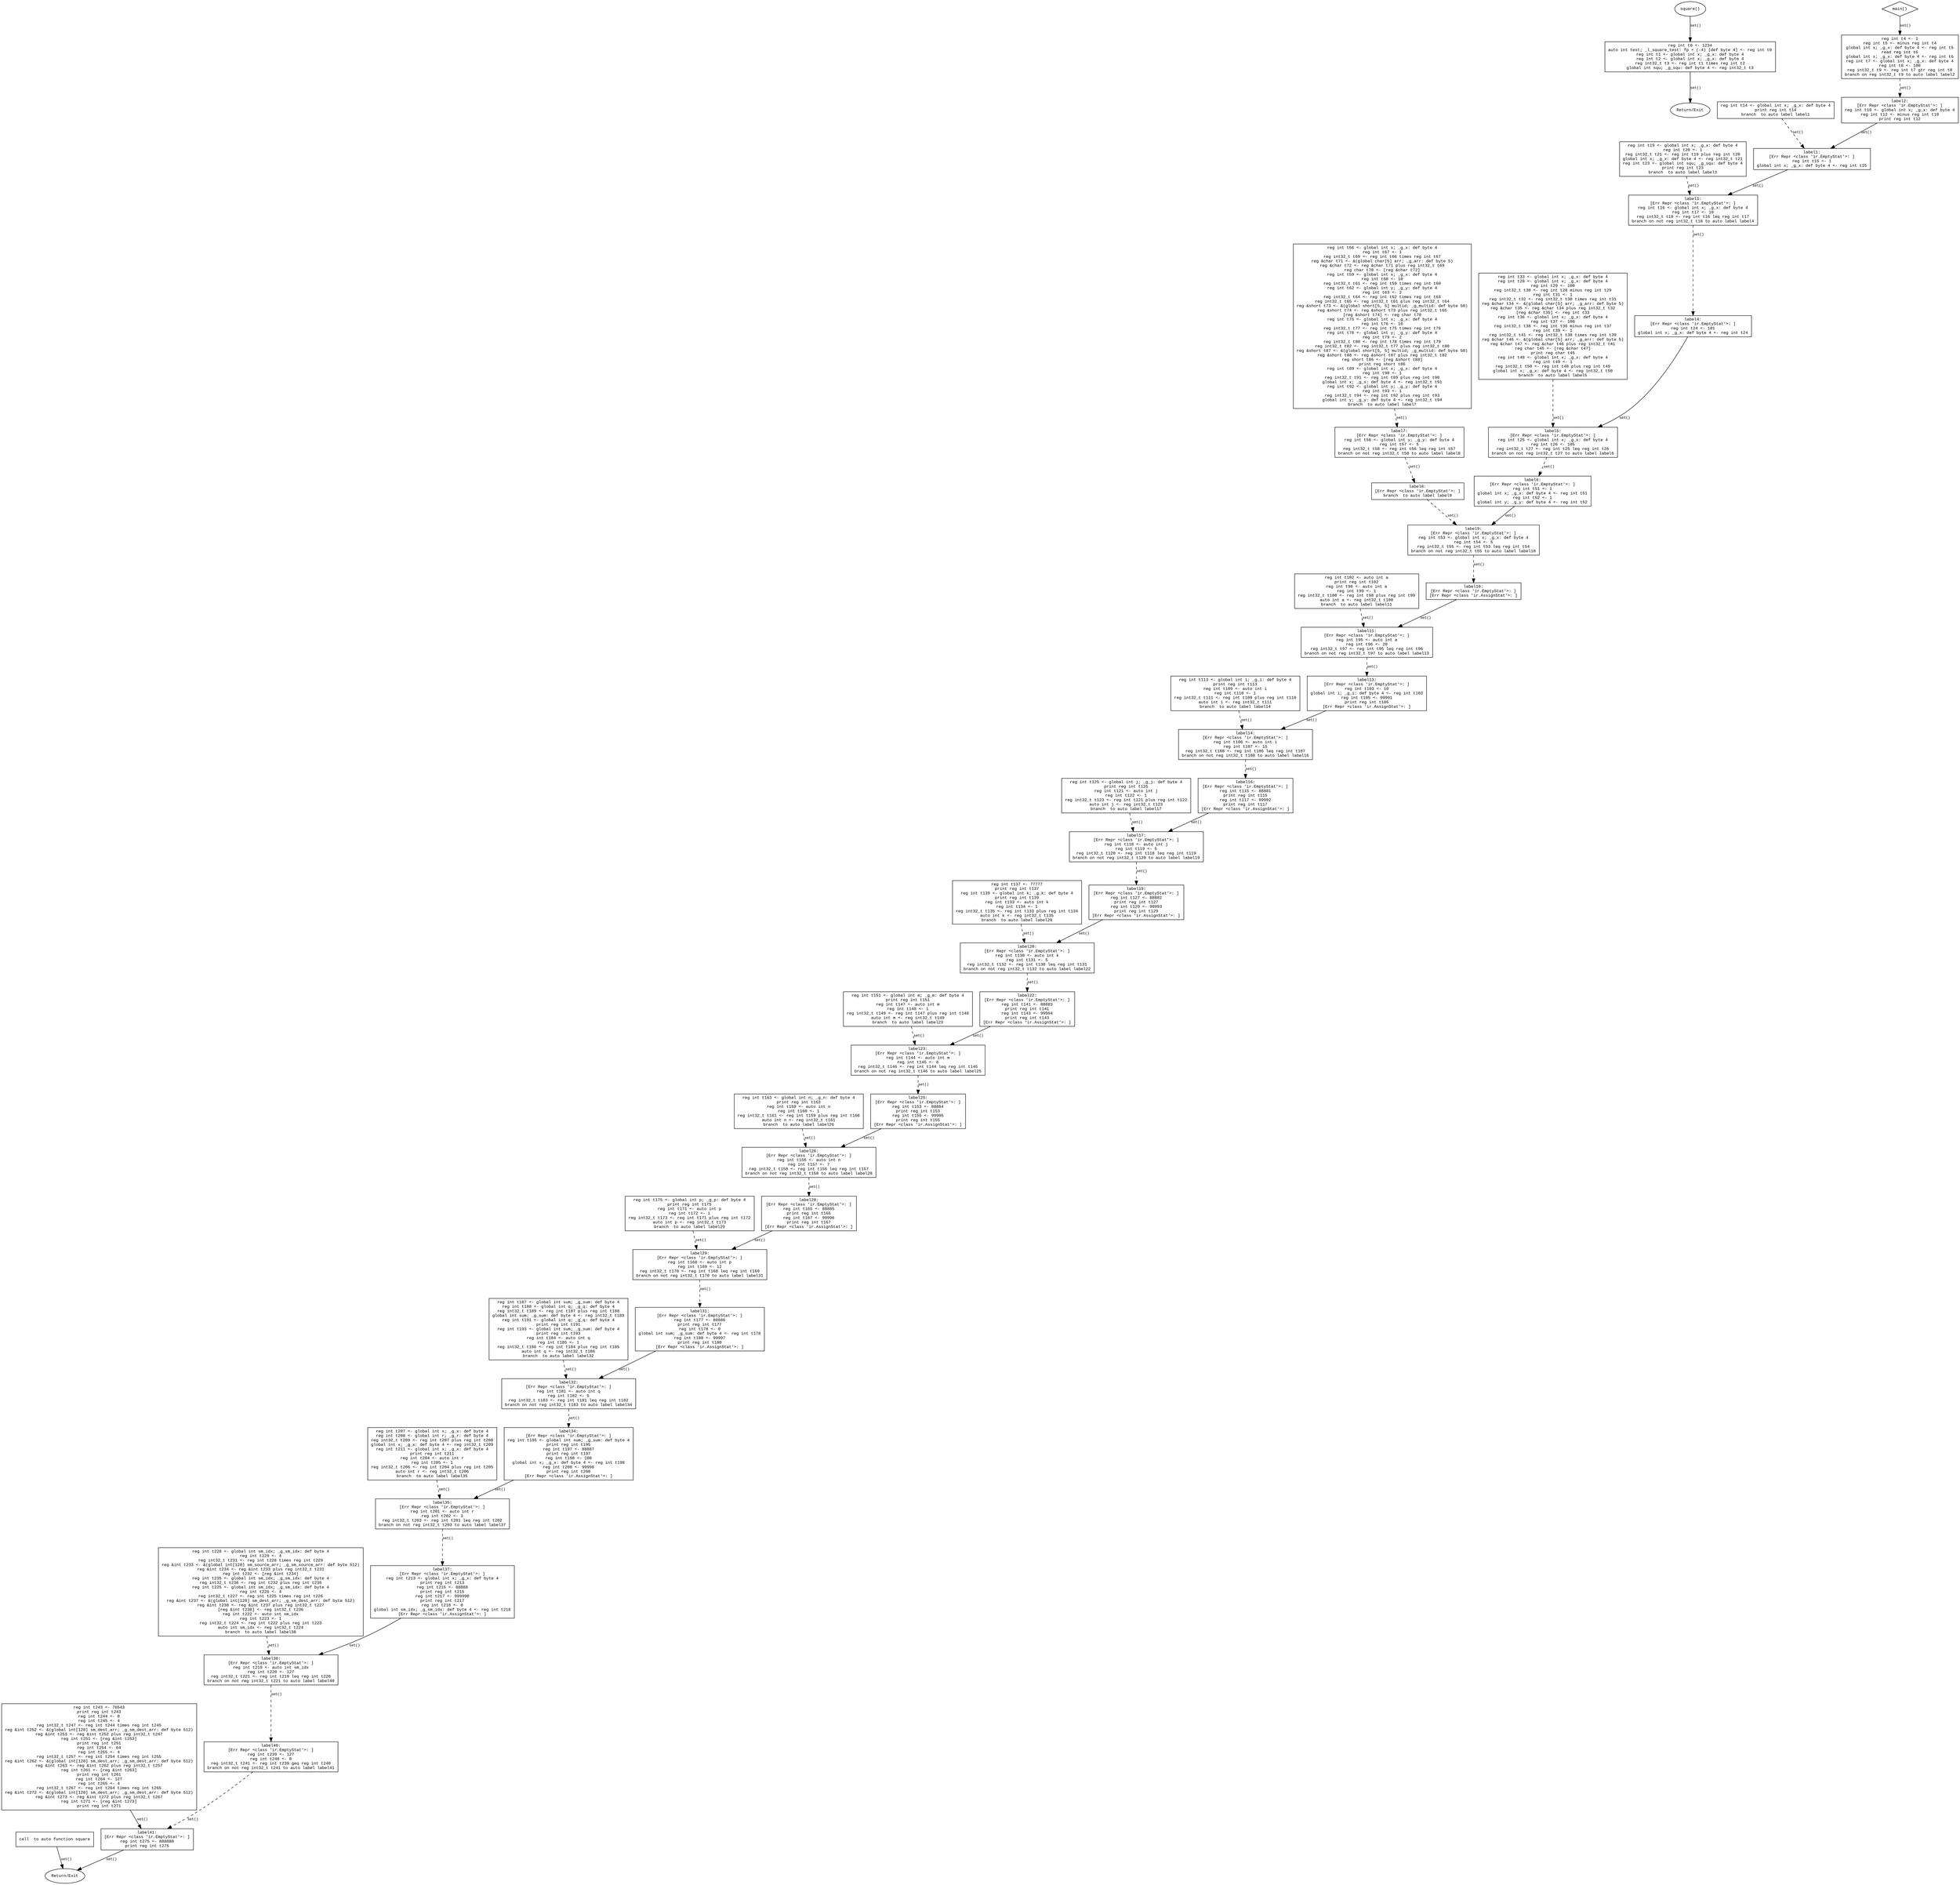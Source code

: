 digraph G {
  rankdir=TB;
  node [shape=box, fontname="Courier New", fontsize=10];
  edge [fontname="Courier New", fontsize=9];

  // BasicBlock ID for CFG list: 127755173566016
  BB_127755173566016 [label="reg int t0 <- 1234\nauto int test; _l_square_test: fp + (-4) [def byte 4] <- reg int t0\nreg int t1 <- global int x; _g_x: def byte 4\nreg int t2 <- global int x; _g_x: def byte 4\nreg int32_t t3 <- reg int t1 times reg int t2\nglobal int squ; _g_squ: def byte 4 <- reg int32_t t3"];
BB_127755173566016 -> exit_Func_square [label="set()"];
  exit_Func_square [shape=ellipse, label="Return/Exit"];
  // BasicBlock ID for CFG list: 127755173565824
  BB_127755173565824 [label="reg int t4 <- 1\nreg int t5 <- minus reg int t4\nglobal int x; _g_x: def byte 4 <- reg int t5\nread reg int t6\nglobal int x; _g_x: def byte 4 <- reg int t6\nreg int t7 <- global int x; _g_x: def byte 4\nreg int t8 <- 100\nreg int32_t t9 <- reg int t7 gtr reg int t8\nbranch on reg int32_t t9 to auto label label2"];
BB_127755173565824 -> BB_127755173895136 [style=dashed,label="set()"];
  // BasicBlock ID for CFG list: 127755173894704
  BB_127755173894704 [label="reg int t14 <- global int x; _g_x: def byte 4\nprint reg int t14\nbranch  to auto label label1"];
BB_127755173894704 -> BB_127755173894080 [style=dashed,label="set()"];
  // BasicBlock ID for CFG list: 127755173895136
  BB_127755173895136 [label="label2:\n[Err Repr <class 'ir.EmptyStat'>: ]\nreg int t10 <- global int x; _g_x: def byte 4\nreg int t12 <- minus reg int t10\nprint reg int t12"];
BB_127755173895136 -> BB_127755173894080 [label="set()"];
  // BasicBlock ID for CFG list: 127755173894080
  BB_127755173894080 [label="label1:\n[Err Repr <class 'ir.EmptyStat'>: ]\nreg int t15 <- 1\nglobal int x; _g_x: def byte 4 <- reg int t15"];
BB_127755173894080 -> BB_127755173552480 [label="set()"];
  // BasicBlock ID for CFG list: 127755173552480
  BB_127755173552480 [label="label3:\n[Err Repr <class 'ir.EmptyStat'>: ]\nreg int t16 <- global int x; _g_x: def byte 4\nreg int t17 <- 10\nreg int32_t t18 <- reg int t16 leq reg int t17\nbranch on not reg int32_t t18 to auto label label4"];
BB_127755173552480 -> BB_127755173555264 [style=dashed,label="set()"];
  // BasicBlock ID for CFG list: 127755173555120
  BB_127755173555120 [label="call  to auto function square"];
BB_127755173555120 -> exit_global [label="set()"];
  exit_global [shape=ellipse, label="Return/Exit"];
  // BasicBlock ID for CFG list: 127755173555216
  BB_127755173555216 [label="reg int t19 <- global int x; _g_x: def byte 4\nreg int t20 <- 1\nreg int32_t t21 <- reg int t19 plus reg int t20\nglobal int x; _g_x: def byte 4 <- reg int32_t t21\nreg int t23 <- global int squ; _g_squ: def byte 4\nprint reg int t23\nbranch  to auto label label3"];
BB_127755173555216 -> BB_127755173552480 [style=dashed,label="set()"];
  // BasicBlock ID for CFG list: 127755173555264
  BB_127755173555264 [label="label4:\n[Err Repr <class 'ir.EmptyStat'>: ]\nreg int t24 <- 101\nglobal int x; _g_x: def byte 4 <- reg int t24"];
BB_127755173555264 -> BB_127755173554640 [label="set()"];
  // BasicBlock ID for CFG list: 127755173554640
  BB_127755173554640 [label="label5:\n[Err Repr <class 'ir.EmptyStat'>: ]\nreg int t25 <- global int x; _g_x: def byte 4\nreg int t26 <- 105\nreg int32_t t27 <- reg int t25 leq reg int t26\nbranch on not reg int32_t t27 to auto label label6"];
BB_127755173554640 -> BB_127755173554880 [style=dashed,label="set()"];
  // BasicBlock ID for CFG list: 127755173554832
  BB_127755173554832 [label="reg int t33 <- global int x; _g_x: def byte 4\nreg int t28 <- global int x; _g_x: def byte 4\nreg int t29 <- 100\nreg int32_t t30 <- reg int t28 minus reg int t29\nreg int t31 <- 1\nreg int32_t t32 <- reg int32_t t30 times reg int t31\nreg &char t34 <- &(global char[5] arr; _g_arr: def byte 5)\nreg &char t35 <- reg &char t34 plus reg int32_t t32\n[reg &char t35] <- reg int t33\nreg int t36 <- global int x; _g_x: def byte 4\nreg int t37 <- 100\nreg int32_t t38 <- reg int t36 minus reg int t37\nreg int t39 <- 1\nreg int32_t t41 <- reg int32_t t38 times reg int t39\nreg &char t46 <- &(global char[5] arr; _g_arr: def byte 5)\nreg &char t47 <- reg &char t46 plus reg int32_t t41\nreg char t45 <- [reg &char t47]\nprint reg char t45\nreg int t48 <- global int x; _g_x: def byte 4\nreg int t49 <- 1\nreg int32_t t50 <- reg int t48 plus reg int t49\nglobal int x; _g_x: def byte 4 <- reg int32_t t50\nbranch  to auto label label5"];
BB_127755173554832 -> BB_127755173554640 [style=dashed,label="set()"];
  // BasicBlock ID for CFG list: 127755173554880
  BB_127755173554880 [label="label6:\n[Err Repr <class 'ir.EmptyStat'>: ]\nreg int t51 <- 1\nglobal int x; _g_x: def byte 4 <- reg int t51\nreg int t52 <- 1\nglobal int y; _g_y: def byte 4 <- reg int t52"];
BB_127755173554880 -> BB_127755173552528 [label="set()"];
  // BasicBlock ID for CFG list: 127755173552528
  BB_127755173552528 [label="label9:\n[Err Repr <class 'ir.EmptyStat'>: ]\nreg int t53 <- global int x; _g_x: def byte 4\nreg int t54 <- 5\nreg int32_t t55 <- reg int t53 leq reg int t54\nbranch on not reg int32_t t55 to auto label label10"];
BB_127755173552528 -> BB_127755173531552 [style=dashed,label="set()"];
  // BasicBlock ID for CFG list: 127755173552384
  BB_127755173552384 [label="label7:\n[Err Repr <class 'ir.EmptyStat'>: ]\nreg int t56 <- global int y; _g_y: def byte 4\nreg int t57 <- 5\nreg int32_t t58 <- reg int t56 leq reg int t57\nbranch on not reg int32_t t58 to auto label label8"];
BB_127755173552384 -> BB_127755173531360 [style=dashed,label="set()"];
  // BasicBlock ID for CFG list: 127755173529104
  BB_127755173529104 [label="reg int t66 <- global int x; _g_x: def byte 4\nreg int t67 <- 1\nreg int32_t t69 <- reg int t66 times reg int t67\nreg &char t71 <- &(global char[5] arr; _g_arr: def byte 5)\nreg &char t72 <- reg &char t71 plus reg int32_t t69\nreg char t70 <- [reg &char t72]\nreg int t59 <- global int x; _g_x: def byte 4\nreg int t60 <- 10\nreg int32_t t61 <- reg int t59 times reg int t60\nreg int t62 <- global int y; _g_y: def byte 4\nreg int t63 <- 2\nreg int32_t t64 <- reg int t62 times reg int t63\nreg int32_t t65 <- reg int32_t t61 plus reg int32_t t64\nreg &short t73 <- &(global short[5, 5] multid; _g_multid: def byte 50)\nreg &short t74 <- reg &short t73 plus reg int32_t t65\n[reg &short t74] <- reg char t70\nreg int t75 <- global int x; _g_x: def byte 4\nreg int t76 <- 10\nreg int32_t t77 <- reg int t75 times reg int t76\nreg int t78 <- global int y; _g_y: def byte 4\nreg int t79 <- 2\nreg int32_t t80 <- reg int t78 times reg int t79\nreg int32_t t82 <- reg int32_t t77 plus reg int32_t t80\nreg &short t87 <- &(global short[5, 5] multid; _g_multid: def byte 50)\nreg &short t88 <- reg &short t87 plus reg int32_t t82\nreg short t86 <- [reg &short t88]\nprint reg short t86\nreg int t89 <- global int x; _g_x: def byte 4\nreg int t90 <- 1\nreg int32_t t91 <- reg int t89 plus reg int t90\nglobal int x; _g_x: def byte 4 <- reg int32_t t91\nreg int t92 <- global int y; _g_y: def byte 4\nreg int t93 <- 1\nreg int32_t t94 <- reg int t92 plus reg int t93\nglobal int y; _g_y: def byte 4 <- reg int32_t t94\nbranch  to auto label label7"];
BB_127755173529104 -> BB_127755173552384 [style=dashed,label="set()"];
  // BasicBlock ID for CFG list: 127755173531360
  BB_127755173531360 [label="label8:\n[Err Repr <class 'ir.EmptyStat'>: ]\nbranch  to auto label label9"];
BB_127755173531360 -> BB_127755173552528 [style=dashed,label="set()"];
  // BasicBlock ID for CFG list: 127755173531552
  BB_127755173531552 [label="label10:\n[Err Repr <class 'ir.EmptyStat'>: ]\n[Err Repr <class 'ir.AssignStat'>: ]"];
BB_127755173531552 -> BB_127755173531600 [label="set()"];
  // BasicBlock ID for CFG list: 127755173531600
  BB_127755173531600 [label="label11:\n[Err Repr <class 'ir.EmptyStat'>: ]\nreg int t95 <- auto int a\nreg int t96 <- 20\nreg int32_t t97 <- reg int t95 leq reg int t96\nbranch on not reg int32_t t97 to auto label label13"];
BB_127755173531600 -> BB_127755173528624 [style=dashed,label="set()"];
  // BasicBlock ID for CFG list: 127755173529200
  BB_127755173529200 [label="reg int t102 <- auto int a\nprint reg int t102\nreg int t98 <- auto int a\nreg int t99 <- 1\nreg int32_t t100 <- reg int t98 plus reg int t99\nauto int a <- reg int32_t t100\nbranch  to auto label label11"];
BB_127755173529200 -> BB_127755173531600 [style=dashed,label="set()"];
  // BasicBlock ID for CFG list: 127755173528624
  BB_127755173528624 [label="label13:\n[Err Repr <class 'ir.EmptyStat'>: ]\nreg int t103 <- 10\nglobal int i; _g_i: def byte 4 <- reg int t103\nreg int t105 <- 99991\nprint reg int t105\n[Err Repr <class 'ir.AssignStat'>: ]"];
BB_127755173528624 -> BB_127755173529248 [label="set()"];
  // BasicBlock ID for CFG list: 127755173529248
  BB_127755173529248 [label="label14:\n[Err Repr <class 'ir.EmptyStat'>: ]\nreg int t106 <- auto int i\nreg int t107 <- 15\nreg int32_t t108 <- reg int t106 leq reg int t107\nbranch on not reg int32_t t108 to auto label label16"];
BB_127755173529248 -> BB_127755173528816 [style=dashed,label="set()"];
  // BasicBlock ID for CFG list: 127755173528864
  BB_127755173528864 [label="reg int t113 <- global int i; _g_i: def byte 4\nprint reg int t113\nreg int t109 <- auto int i\nreg int t110 <- 1\nreg int32_t t111 <- reg int t109 plus reg int t110\nauto int i <- reg int32_t t111\nbranch  to auto label label14"];
BB_127755173528864 -> BB_127755173529248 [style=dashed,label="set()"];
  // BasicBlock ID for CFG list: 127755173528816
  BB_127755173528816 [label="label16:\n[Err Repr <class 'ir.EmptyStat'>: ]\nreg int t115 <- 88881\nprint reg int t115\nreg int t117 <- 99992\nprint reg int t117\n[Err Repr <class 'ir.AssignStat'>: ]"];
BB_127755173528816 -> BB_127755173509440 [label="set()"];
  // BasicBlock ID for CFG list: 127755173509440
  BB_127755173509440 [label="label17:\n[Err Repr <class 'ir.EmptyStat'>: ]\nreg int t118 <- auto int j\nreg int t119 <- 5\nreg int32_t t120 <- reg int t118 leq reg int t119\nbranch on not reg int32_t t120 to auto label label19"];
BB_127755173509440 -> BB_127755173508960 [style=dashed,label="set()"];
  // BasicBlock ID for CFG list: 127755173509536
  BB_127755173509536 [label="reg int t125 <- global int j; _g_j: def byte 4\nprint reg int t125\nreg int t121 <- auto int j\nreg int t122 <- 1\nreg int32_t t123 <- reg int t121 plus reg int t122\nauto int j <- reg int32_t t123\nbranch  to auto label label17"];
BB_127755173509536 -> BB_127755173509440 [style=dashed,label="set()"];
  // BasicBlock ID for CFG list: 127755173508960
  BB_127755173508960 [label="label19:\n[Err Repr <class 'ir.EmptyStat'>: ]\nreg int t127 <- 88882\nprint reg int t127\nreg int t129 <- 99993\nprint reg int t129\n[Err Repr <class 'ir.AssignStat'>: ]"];
BB_127755173508960 -> BB_127755173509584 [label="set()"];
  // BasicBlock ID for CFG list: 127755173509584
  BB_127755173509584 [label="label20:\n[Err Repr <class 'ir.EmptyStat'>: ]\nreg int t130 <- auto int k\nreg int t131 <- 5\nreg int32_t t132 <- reg int t130 leq reg int t131\nbranch on not reg int32_t t132 to auto label label22"];
BB_127755173509584 -> BB_127755173509200 [style=dashed,label="set()"];
  // BasicBlock ID for CFG list: 127755173509152
  BB_127755173509152 [label="reg int t137 <- 77777\nprint reg int t137\nreg int t139 <- global int k; _g_k: def byte 4\nprint reg int t139\nreg int t133 <- auto int k\nreg int t134 <- 1\nreg int32_t t135 <- reg int t133 plus reg int t134\nauto int k <- reg int32_t t135\nbranch  to auto label label20"];
BB_127755173509152 -> BB_127755173509584 [style=dashed,label="set()"];
  // BasicBlock ID for CFG list: 127755173509200
  BB_127755173509200 [label="label22:\n[Err Repr <class 'ir.EmptyStat'>: ]\nreg int t141 <- 88883\nprint reg int t141\nreg int t143 <- 99994\nprint reg int t143\n[Err Repr <class 'ir.AssignStat'>: ]"];
BB_127755173509200 -> BB_127755174039120 [label="set()"];
  // BasicBlock ID for CFG list: 127755174039120
  BB_127755174039120 [label="label23:\n[Err Repr <class 'ir.EmptyStat'>: ]\nreg int t144 <- auto int m\nreg int t145 <- 6\nreg int32_t t146 <- reg int t144 leq reg int t145\nbranch on not reg int32_t t146 to auto label label25"];
BB_127755174039120 -> BB_127755174036384 [style=dashed,label="set()"];
  // BasicBlock ID for CFG list: 127755174039216
  BB_127755174039216 [label="reg int t151 <- global int m; _g_m: def byte 4\nprint reg int t151\nreg int t147 <- auto int m\nreg int t148 <- 1\nreg int32_t t149 <- reg int t147 plus reg int t148\nauto int m <- reg int32_t t149\nbranch  to auto label label23"];
BB_127755174039216 -> BB_127755174039120 [style=dashed,label="set()"];
  // BasicBlock ID for CFG list: 127755174036384
  BB_127755174036384 [label="label25:\n[Err Repr <class 'ir.EmptyStat'>: ]\nreg int t153 <- 88884\nprint reg int t153\nreg int t155 <- 99995\nprint reg int t155\n[Err Repr <class 'ir.AssignStat'>: ]"];
BB_127755174036384 -> BB_127755174039264 [label="set()"];
  // BasicBlock ID for CFG list: 127755174039264
  BB_127755174039264 [label="label26:\n[Err Repr <class 'ir.EmptyStat'>: ]\nreg int t156 <- auto int n\nreg int t157 <- 7\nreg int32_t t158 <- reg int t156 leq reg int t157\nbranch on not reg int32_t t158 to auto label label28"];
BB_127755174039264 -> BB_127755174038832 [style=dashed,label="set()"];
  // BasicBlock ID for CFG list: 127755174038640
  BB_127755174038640 [label="reg int t163 <- global int n; _g_n: def byte 4\nprint reg int t163\nreg int t159 <- auto int n\nreg int t160 <- 1\nreg int32_t t161 <- reg int t159 plus reg int t160\nauto int n <- reg int32_t t161\nbranch  to auto label label26"];
BB_127755174038640 -> BB_127755174039264 [style=dashed,label="set()"];
  // BasicBlock ID for CFG list: 127755174038832
  BB_127755174038832 [label="label28:\n[Err Repr <class 'ir.EmptyStat'>: ]\nreg int t165 <- 88885\nprint reg int t165\nreg int t167 <- 99996\nprint reg int t167\n[Err Repr <class 'ir.AssignStat'>: ]"];
BB_127755174038832 -> BB_127755174038880 [label="set()"];
  // BasicBlock ID for CFG list: 127755174038880
  BB_127755174038880 [label="label29:\n[Err Repr <class 'ir.EmptyStat'>: ]\nreg int t168 <- auto int p\nreg int t169 <- 12\nreg int32_t t170 <- reg int t168 leq reg int t169\nbranch on not reg int32_t t170 to auto label label31"];
BB_127755174038880 -> BB_127755174035904 [style=dashed,label="set()"];
  // BasicBlock ID for CFG list: 127755174036480
  BB_127755174036480 [label="reg int t175 <- global int p; _g_p: def byte 4\nprint reg int t175\nreg int t171 <- auto int p\nreg int t172 <- 1\nreg int32_t t173 <- reg int t171 plus reg int t172\nauto int p <- reg int32_t t173\nbranch  to auto label label29"];
BB_127755174036480 -> BB_127755174038880 [style=dashed,label="set()"];
  // BasicBlock ID for CFG list: 127755174035904
  BB_127755174035904 [label="label31:\n[Err Repr <class 'ir.EmptyStat'>: ]\nreg int t177 <- 88886\nprint reg int t177\nreg int t178 <- 0\nglobal int sum; _g_sum: def byte 4 <- reg int t178\nreg int t180 <- 99997\nprint reg int t180\n[Err Repr <class 'ir.AssignStat'>: ]"];
BB_127755174035904 -> BB_127755174036528 [label="set()"];
  // BasicBlock ID for CFG list: 127755174036528
  BB_127755174036528 [label="label32:\n[Err Repr <class 'ir.EmptyStat'>: ]\nreg int t181 <- auto int q\nreg int t182 <- 5\nreg int32_t t183 <- reg int t181 leq reg int t182\nbranch on not reg int32_t t183 to auto label label34"];
BB_127755174036528 -> BB_127755174036096 [style=dashed,label="set()"];
  // BasicBlock ID for CFG list: 127755174036144
  BB_127755174036144 [label="reg int t187 <- global int sum; _g_sum: def byte 4\nreg int t188 <- global int q; _g_q: def byte 4\nreg int32_t t189 <- reg int t187 plus reg int t188\nglobal int sum; _g_sum: def byte 4 <- reg int32_t t189\nreg int t191 <- global int q; _g_q: def byte 4\nprint reg int t191\nreg int t193 <- global int sum; _g_sum: def byte 4\nprint reg int t193\nreg int t184 <- auto int q\nreg int t185 <- 1\nreg int32_t t186 <- reg int t184 plus reg int t185\nauto int q <- reg int32_t t186\nbranch  to auto label label32"];
BB_127755174036144 -> BB_127755174036528 [style=dashed,label="set()"];
  // BasicBlock ID for CFG list: 127755174036096
  BB_127755174036096 [label="label34:\n[Err Repr <class 'ir.EmptyStat'>: ]\nreg int t195 <- global int sum; _g_sum: def byte 4\nprint reg int t195\nreg int t197 <- 88887\nprint reg int t197\nreg int t198 <- 100\nglobal int x; _g_x: def byte 4 <- reg int t198\nreg int t200 <- 99998\nprint reg int t200\n[Err Repr <class 'ir.AssignStat'>: ]"];
BB_127755174036096 -> BB_127755174530496 [label="set()"];
  // BasicBlock ID for CFG list: 127755174530496
  BB_127755174530496 [label="label35:\n[Err Repr <class 'ir.EmptyStat'>: ]\nreg int t201 <- auto int r\nreg int t202 <- 3\nreg int32_t t203 <- reg int t201 leq reg int t202\nbranch on not reg int32_t t203 to auto label label37"];
BB_127755174530496 -> BB_127755174529344 [style=dashed,label="set()"];
  // BasicBlock ID for CFG list: 127755174527040
  BB_127755174527040 [label="reg int t207 <- global int x; _g_x: def byte 4\nreg int t208 <- global int r; _g_r: def byte 4\nreg int32_t t209 <- reg int t207 plus reg int t208\nglobal int x; _g_x: def byte 4 <- reg int32_t t209\nreg int t211 <- global int x; _g_x: def byte 4\nprint reg int t211\nreg int t204 <- auto int r\nreg int t205 <- 1\nreg int32_t t206 <- reg int t204 plus reg int t205\nauto int r <- reg int32_t t206\nbranch  to auto label label35"];
BB_127755174527040 -> BB_127755174530496 [style=dashed,label="set()"];
  // BasicBlock ID for CFG list: 127755174529344
  BB_127755174529344 [label="label37:\n[Err Repr <class 'ir.EmptyStat'>: ]\nreg int t213 <- global int x; _g_x: def byte 4\nprint reg int t213\nreg int t215 <- 88888\nprint reg int t215\nreg int t217 <- 999990\nprint reg int t217\nreg int t218 <- 0\nglobal int sm_idx; _g_sm_idx: def byte 4 <- reg int t218\n[Err Repr <class 'ir.AssignStat'>: ]"];
BB_127755174529344 -> BB_127755174528288 [label="set()"];
  // BasicBlock ID for CFG list: 127755174528288
  BB_127755174528288 [label="label38:\n[Err Repr <class 'ir.EmptyStat'>: ]\nreg int t219 <- auto int sm_idx\nreg int t220 <- 127\nreg int32_t t221 <- reg int t219 leq reg int t220\nbranch on not reg int32_t t221 to auto label label40"];
BB_127755174528288 -> BB_127755174074880 [style=dashed,label="set()"];
  // BasicBlock ID for CFG list: 127755174074784
  BB_127755174074784 [label="reg int t228 <- global int sm_idx; _g_sm_idx: def byte 4\nreg int t229 <- 4\nreg int32_t t231 <- reg int t228 times reg int t229\nreg &int t233 <- &(global int[128] sm_source_arr; _g_sm_source_arr: def byte 512)\nreg &int t234 <- reg &int t233 plus reg int32_t t231\nreg int t232 <- [reg &int t234]\nreg int t235 <- global int sm_idx; _g_sm_idx: def byte 4\nreg int32_t t236 <- reg int t232 plus reg int t235\nreg int t225 <- global int sm_idx; _g_sm_idx: def byte 4\nreg int t226 <- 4\nreg int32_t t227 <- reg int t225 times reg int t226\nreg &int t237 <- &(global int[128] sm_dest_arr; _g_sm_dest_arr: def byte 512)\nreg &int t238 <- reg &int t237 plus reg int32_t t227\n[reg &int t238] <- reg int32_t t236\nreg int t222 <- auto int sm_idx\nreg int t223 <- 1\nreg int32_t t224 <- reg int t222 plus reg int t223\nauto int sm_idx <- reg int32_t t224\nbranch  to auto label label38"];
BB_127755174074784 -> BB_127755174528288 [style=dashed,label="set()"];
  // BasicBlock ID for CFG list: 127755174074880
  BB_127755174074880 [label="label40:\n[Err Repr <class 'ir.EmptyStat'>: ]\nreg int t239 <- 127\nreg int t240 <- 0\nreg int32_t t241 <- reg int t239 geq reg int t240\nbranch on not reg int32_t t241 to auto label label41"];
BB_127755174074880 -> BB_127755173566880 [style=dashed,label="set()"];
  // BasicBlock ID for CFG list: 127755174074928
  BB_127755174074928 [label="reg int t243 <- 76543\nprint reg int t243\nreg int t244 <- 0\nreg int t245 <- 4\nreg int32_t t247 <- reg int t244 times reg int t245\nreg &int t252 <- &(global int[128] sm_dest_arr; _g_sm_dest_arr: def byte 512)\nreg &int t253 <- reg &int t252 plus reg int32_t t247\nreg int t251 <- [reg &int t253]\nprint reg int t251\nreg int t254 <- 64\nreg int t255 <- 4\nreg int32_t t257 <- reg int t254 times reg int t255\nreg &int t262 <- &(global int[128] sm_dest_arr; _g_sm_dest_arr: def byte 512)\nreg &int t263 <- reg &int t262 plus reg int32_t t257\nreg int t261 <- [reg &int t263]\nprint reg int t261\nreg int t264 <- 127\nreg int t265 <- 4\nreg int32_t t267 <- reg int t264 times reg int t265\nreg &int t272 <- &(global int[128] sm_dest_arr; _g_sm_dest_arr: def byte 512)\nreg &int t273 <- reg &int t272 plus reg int32_t t267\nreg int t271 <- [reg &int t273]\nprint reg int t271"];
BB_127755174074928 -> BB_127755173566880 [label="set()"];
  // BasicBlock ID for CFG list: 127755173566880
  BB_127755173566880 [label="label41:\n[Err Repr <class 'ir.EmptyStat'>: ]\nreg int t275 <- 888880\nprint reg int t275"];
BB_127755173566880 -> exit_global [label="set()"];

  // Entry Points
  Entry_square [shape=ellipse, label="square()"];
  Entry_square -> BB_127755173566016 [label="set()", weight=10];
  Entry_main [shape=diamond, label="main()"];
  Entry_main -> BB_127755173565824 [label="set()", weight=10];
}
